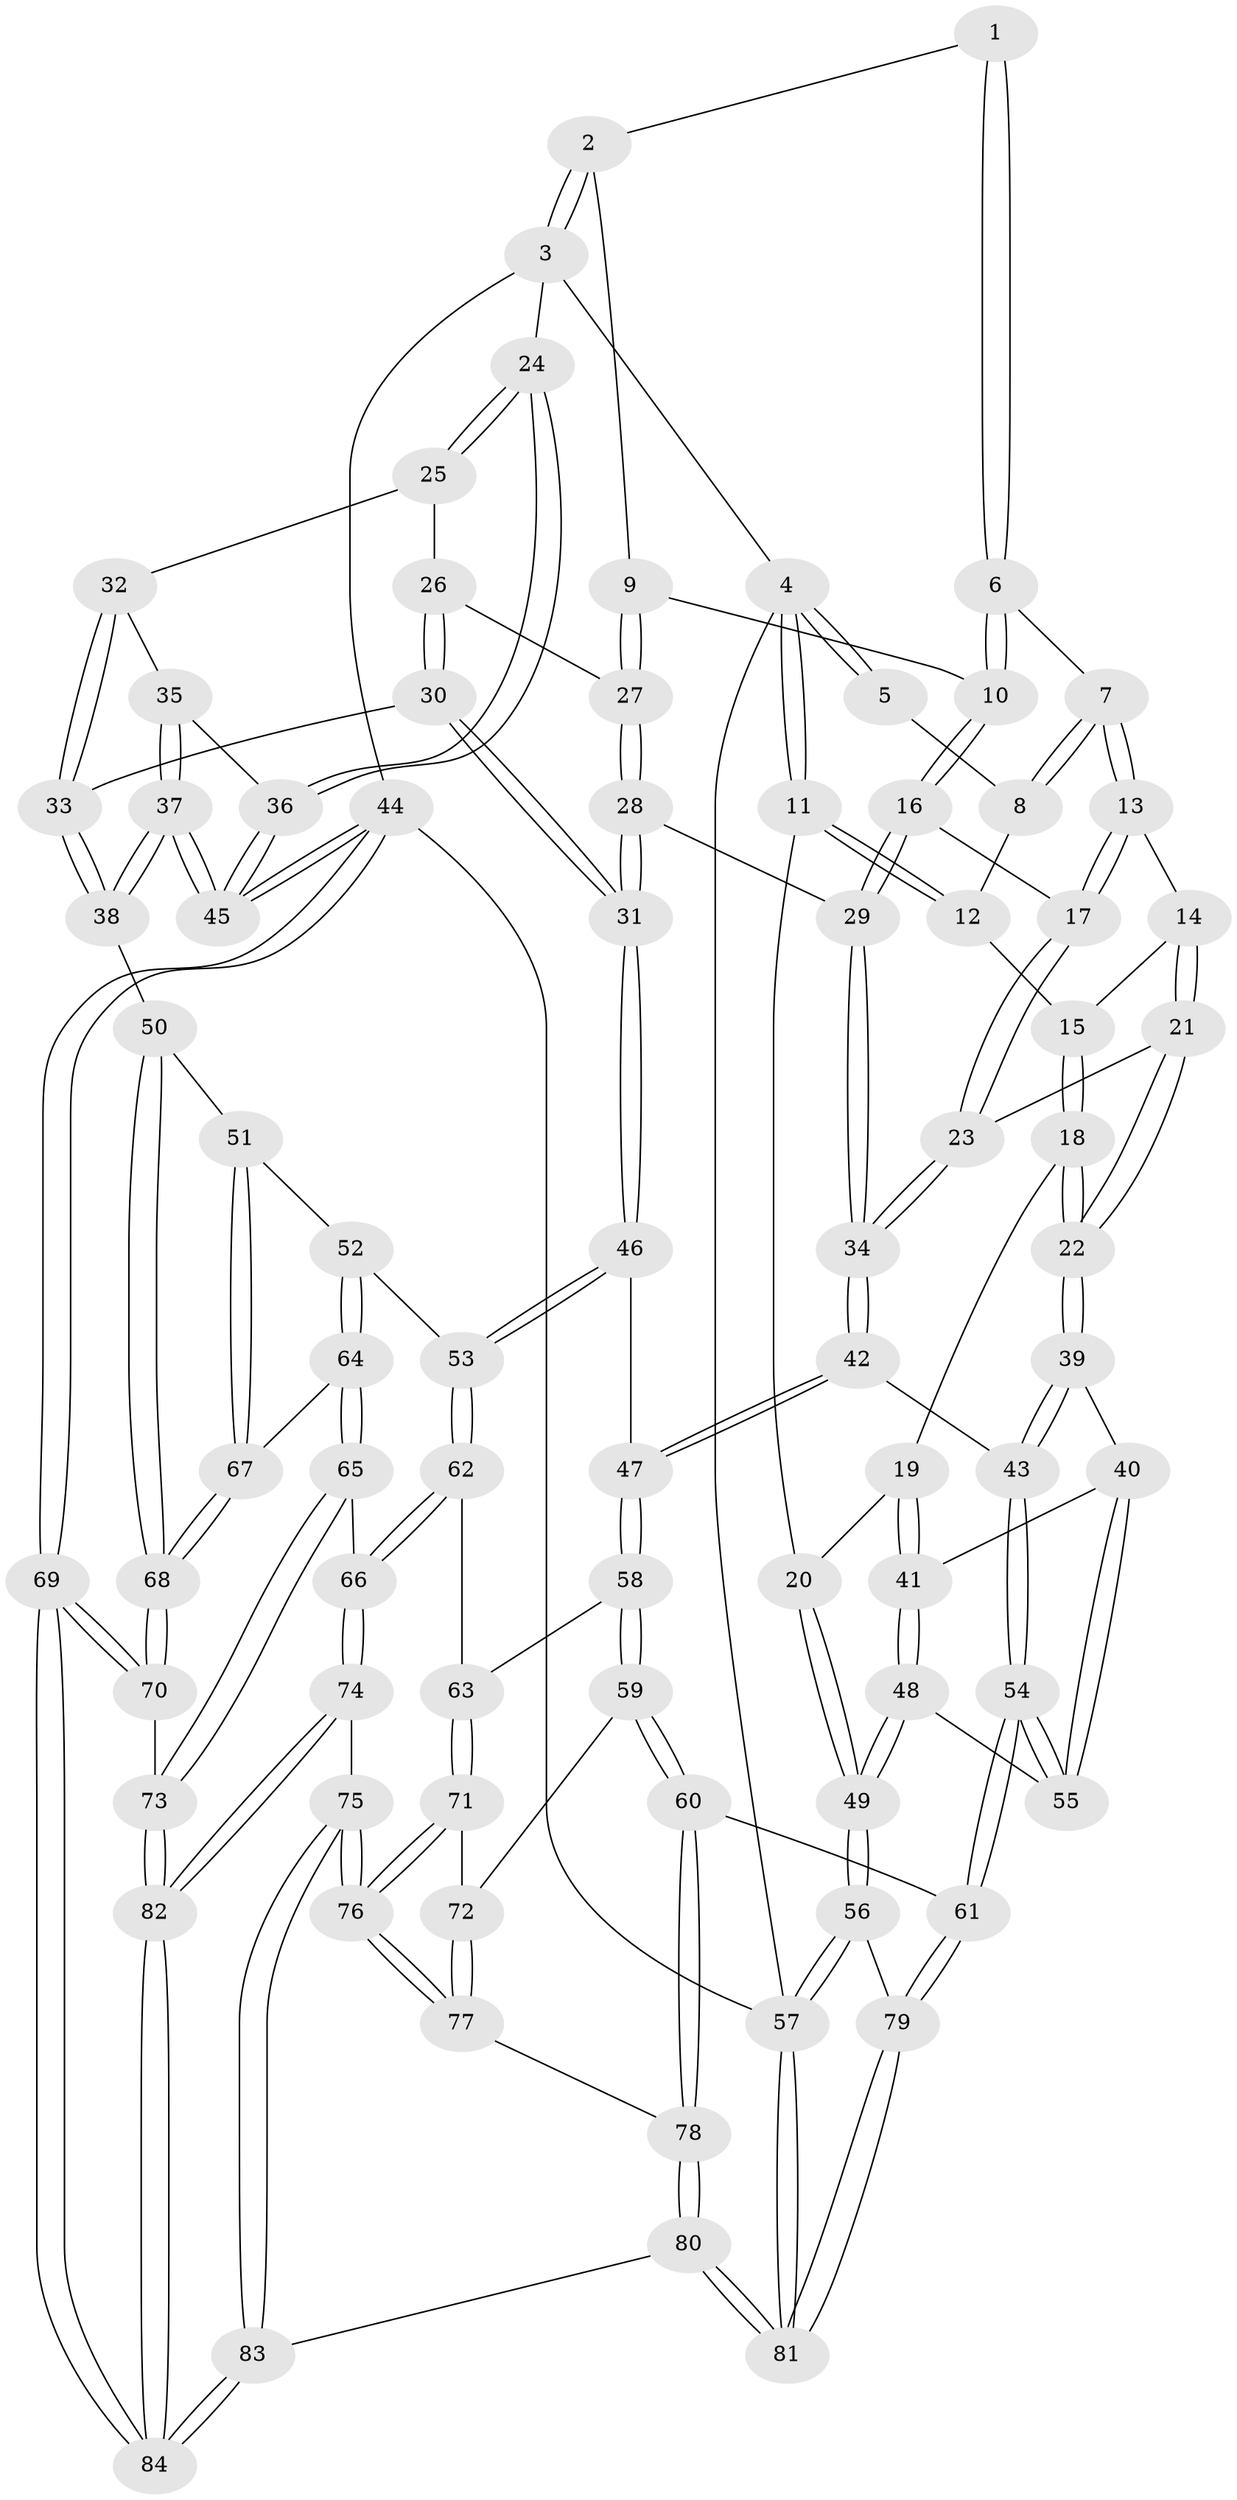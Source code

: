 // coarse degree distribution, {4: 0.4897959183673469, 5: 0.2653061224489796, 3: 0.14285714285714285, 6: 0.08163265306122448, 2: 0.02040816326530612}
// Generated by graph-tools (version 1.1) at 2025/42/03/06/25 10:42:28]
// undirected, 84 vertices, 207 edges
graph export_dot {
graph [start="1"]
  node [color=gray90,style=filled];
  1 [pos="+0.3886383406508792+0"];
  2 [pos="+0.635912562487109+0"];
  3 [pos="+1+0"];
  4 [pos="+0+0"];
  5 [pos="+0.3255594708796465+0"];
  6 [pos="+0.43556305865117595+0.08760789041327739"];
  7 [pos="+0.3173761377134158+0.13297843383996333"];
  8 [pos="+0.2869822694290091+0.0627888252381363"];
  9 [pos="+0.5727972062095728+0.20134384959460405"];
  10 [pos="+0.5705700504830252+0.20201063579741116"];
  11 [pos="+0+0"];
  12 [pos="+0.1589986461702934+0.10533596100465396"];
  13 [pos="+0.31652282236909524+0.19415953068354108"];
  14 [pos="+0.31385735764339395+0.1958893896771502"];
  15 [pos="+0.17682542080008007+0.20306512804914678"];
  16 [pos="+0.49538705437827524+0.25594375636620204"];
  17 [pos="+0.45876106077491224+0.25793334879370766"];
  18 [pos="+0.10015322396512363+0.29674273142123253"];
  19 [pos="+0+0.2725661895575425"];
  20 [pos="+0+0.21391300613999056"];
  21 [pos="+0.25508901876431844+0.36896530999166466"];
  22 [pos="+0.19185406787750836+0.3925554148661009"];
  23 [pos="+0.3360660652292809+0.3819526604637568"];
  24 [pos="+1+0"];
  25 [pos="+0.7937714438735887+0.23645618505962154"];
  26 [pos="+0.7843998186228959+0.23914593249513832"];
  27 [pos="+0.6038742687001106+0.21587600759305403"];
  28 [pos="+0.6425372503974556+0.4640071871487847"];
  29 [pos="+0.5005368678972092+0.4313930811328692"];
  30 [pos="+0.7070584151475832+0.4842578327585137"];
  31 [pos="+0.6808493137816072+0.4970657216602843"];
  32 [pos="+0.8442510930984704+0.33444944159931156"];
  33 [pos="+0.876521358454568+0.49969492772862634"];
  34 [pos="+0.4234668860881558+0.5070617558152839"];
  35 [pos="+0.8850837975728197+0.348544798475968"];
  36 [pos="+1+0.4056043362535637"];
  37 [pos="+1+0.5566146053201807"];
  38 [pos="+0.9884509155731209+0.5690830923607046"];
  39 [pos="+0.17984938319109803+0.4897393532444632"];
  40 [pos="+0.16596133652110603+0.5034224846861012"];
  41 [pos="+0.09327633958757144+0.5312464878404157"];
  42 [pos="+0.4153169606752854+0.544107279538001"];
  43 [pos="+0.3040903554975568+0.5492956508475917"];
  44 [pos="+1+1"];
  45 [pos="+1+0.5529615891903492"];
  46 [pos="+0.660132380539612+0.5682389421253746"];
  47 [pos="+0.44044860997156193+0.5909786430796947"];
  48 [pos="+0+0.6549103986580506"];
  49 [pos="+0+0.6712073641877772"];
  50 [pos="+0.9755607595566504+0.5806600650747132"];
  51 [pos="+0.93504537143825+0.6107058736040349"];
  52 [pos="+0.8071776990845764+0.6671300657469281"];
  53 [pos="+0.6772941322990277+0.62930119042219"];
  54 [pos="+0.22805586147907342+0.7552194448726851"];
  55 [pos="+0.2113327239090003+0.7421890990502967"];
  56 [pos="+0+0.7372108159909074"];
  57 [pos="+0+1"];
  58 [pos="+0.43891636491278174+0.6384192766677158"];
  59 [pos="+0.3148713417901956+0.7524192853429384"];
  60 [pos="+0.23312211648552414+0.7591194566574353"];
  61 [pos="+0.23046033190600604+0.7585895756021749"];
  62 [pos="+0.6250683959708732+0.7455472242222052"];
  63 [pos="+0.5382904003258489+0.7514895408858612"];
  64 [pos="+0.7962902628645194+0.7519381760600998"];
  65 [pos="+0.7116227147613675+0.8193902677864323"];
  66 [pos="+0.6732740897043851+0.8088876356556989"];
  67 [pos="+0.8698910159437077+0.800654134784616"];
  68 [pos="+0.909287031418993+0.8924082366093645"];
  69 [pos="+1+1"];
  70 [pos="+0.910611441143123+0.8972395024833781"];
  71 [pos="+0.5125564626931273+0.7916890445246789"];
  72 [pos="+0.37052285028209553+0.8024179301606802"];
  73 [pos="+0.7439099390685467+0.8556482684097415"];
  74 [pos="+0.6562456756032805+0.8410023141227607"];
  75 [pos="+0.49972208526738504+0.9958515955248581"];
  76 [pos="+0.4915003351083184+0.9480215990695476"];
  77 [pos="+0.3793495662354991+0.8310137015599662"];
  78 [pos="+0.3283718918847299+0.9399263518714287"];
  79 [pos="+0.14061042708044885+0.9115081645264139"];
  80 [pos="+0.36174493799010754+1"];
  81 [pos="+0.1860356429195145+1"];
  82 [pos="+0.7021257591671859+1"];
  83 [pos="+0.47887589084545457+1"];
  84 [pos="+0.7006288740931398+1"];
  1 -- 2;
  1 -- 6;
  1 -- 6;
  2 -- 3;
  2 -- 3;
  2 -- 9;
  3 -- 4;
  3 -- 24;
  3 -- 44;
  4 -- 5;
  4 -- 5;
  4 -- 11;
  4 -- 11;
  4 -- 57;
  5 -- 8;
  6 -- 7;
  6 -- 10;
  6 -- 10;
  7 -- 8;
  7 -- 8;
  7 -- 13;
  7 -- 13;
  8 -- 12;
  9 -- 10;
  9 -- 27;
  9 -- 27;
  10 -- 16;
  10 -- 16;
  11 -- 12;
  11 -- 12;
  11 -- 20;
  12 -- 15;
  13 -- 14;
  13 -- 17;
  13 -- 17;
  14 -- 15;
  14 -- 21;
  14 -- 21;
  15 -- 18;
  15 -- 18;
  16 -- 17;
  16 -- 29;
  16 -- 29;
  17 -- 23;
  17 -- 23;
  18 -- 19;
  18 -- 22;
  18 -- 22;
  19 -- 20;
  19 -- 41;
  19 -- 41;
  20 -- 49;
  20 -- 49;
  21 -- 22;
  21 -- 22;
  21 -- 23;
  22 -- 39;
  22 -- 39;
  23 -- 34;
  23 -- 34;
  24 -- 25;
  24 -- 25;
  24 -- 36;
  24 -- 36;
  25 -- 26;
  25 -- 32;
  26 -- 27;
  26 -- 30;
  26 -- 30;
  27 -- 28;
  27 -- 28;
  28 -- 29;
  28 -- 31;
  28 -- 31;
  29 -- 34;
  29 -- 34;
  30 -- 31;
  30 -- 31;
  30 -- 33;
  31 -- 46;
  31 -- 46;
  32 -- 33;
  32 -- 33;
  32 -- 35;
  33 -- 38;
  33 -- 38;
  34 -- 42;
  34 -- 42;
  35 -- 36;
  35 -- 37;
  35 -- 37;
  36 -- 45;
  36 -- 45;
  37 -- 38;
  37 -- 38;
  37 -- 45;
  37 -- 45;
  38 -- 50;
  39 -- 40;
  39 -- 43;
  39 -- 43;
  40 -- 41;
  40 -- 55;
  40 -- 55;
  41 -- 48;
  41 -- 48;
  42 -- 43;
  42 -- 47;
  42 -- 47;
  43 -- 54;
  43 -- 54;
  44 -- 45;
  44 -- 45;
  44 -- 69;
  44 -- 69;
  44 -- 57;
  46 -- 47;
  46 -- 53;
  46 -- 53;
  47 -- 58;
  47 -- 58;
  48 -- 49;
  48 -- 49;
  48 -- 55;
  49 -- 56;
  49 -- 56;
  50 -- 51;
  50 -- 68;
  50 -- 68;
  51 -- 52;
  51 -- 67;
  51 -- 67;
  52 -- 53;
  52 -- 64;
  52 -- 64;
  53 -- 62;
  53 -- 62;
  54 -- 55;
  54 -- 55;
  54 -- 61;
  54 -- 61;
  56 -- 57;
  56 -- 57;
  56 -- 79;
  57 -- 81;
  57 -- 81;
  58 -- 59;
  58 -- 59;
  58 -- 63;
  59 -- 60;
  59 -- 60;
  59 -- 72;
  60 -- 61;
  60 -- 78;
  60 -- 78;
  61 -- 79;
  61 -- 79;
  62 -- 63;
  62 -- 66;
  62 -- 66;
  63 -- 71;
  63 -- 71;
  64 -- 65;
  64 -- 65;
  64 -- 67;
  65 -- 66;
  65 -- 73;
  65 -- 73;
  66 -- 74;
  66 -- 74;
  67 -- 68;
  67 -- 68;
  68 -- 70;
  68 -- 70;
  69 -- 70;
  69 -- 70;
  69 -- 84;
  69 -- 84;
  70 -- 73;
  71 -- 72;
  71 -- 76;
  71 -- 76;
  72 -- 77;
  72 -- 77;
  73 -- 82;
  73 -- 82;
  74 -- 75;
  74 -- 82;
  74 -- 82;
  75 -- 76;
  75 -- 76;
  75 -- 83;
  75 -- 83;
  76 -- 77;
  76 -- 77;
  77 -- 78;
  78 -- 80;
  78 -- 80;
  79 -- 81;
  79 -- 81;
  80 -- 81;
  80 -- 81;
  80 -- 83;
  82 -- 84;
  82 -- 84;
  83 -- 84;
  83 -- 84;
}
